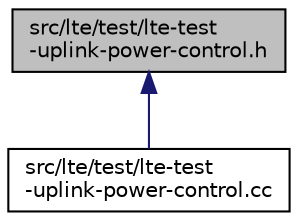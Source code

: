 digraph "src/lte/test/lte-test-uplink-power-control.h"
{
 // LATEX_PDF_SIZE
  edge [fontname="Helvetica",fontsize="10",labelfontname="Helvetica",labelfontsize="10"];
  node [fontname="Helvetica",fontsize="10",shape=record];
  Node1 [label="src/lte/test/lte-test\l-uplink-power-control.h",height=0.2,width=0.4,color="black", fillcolor="grey75", style="filled", fontcolor="black",tooltip=" "];
  Node1 -> Node2 [dir="back",color="midnightblue",fontsize="10",style="solid",fontname="Helvetica"];
  Node2 [label="src/lte/test/lte-test\l-uplink-power-control.cc",height=0.2,width=0.4,color="black", fillcolor="white", style="filled",URL="$lte-test-uplink-power-control_8cc.html",tooltip=" "];
}
